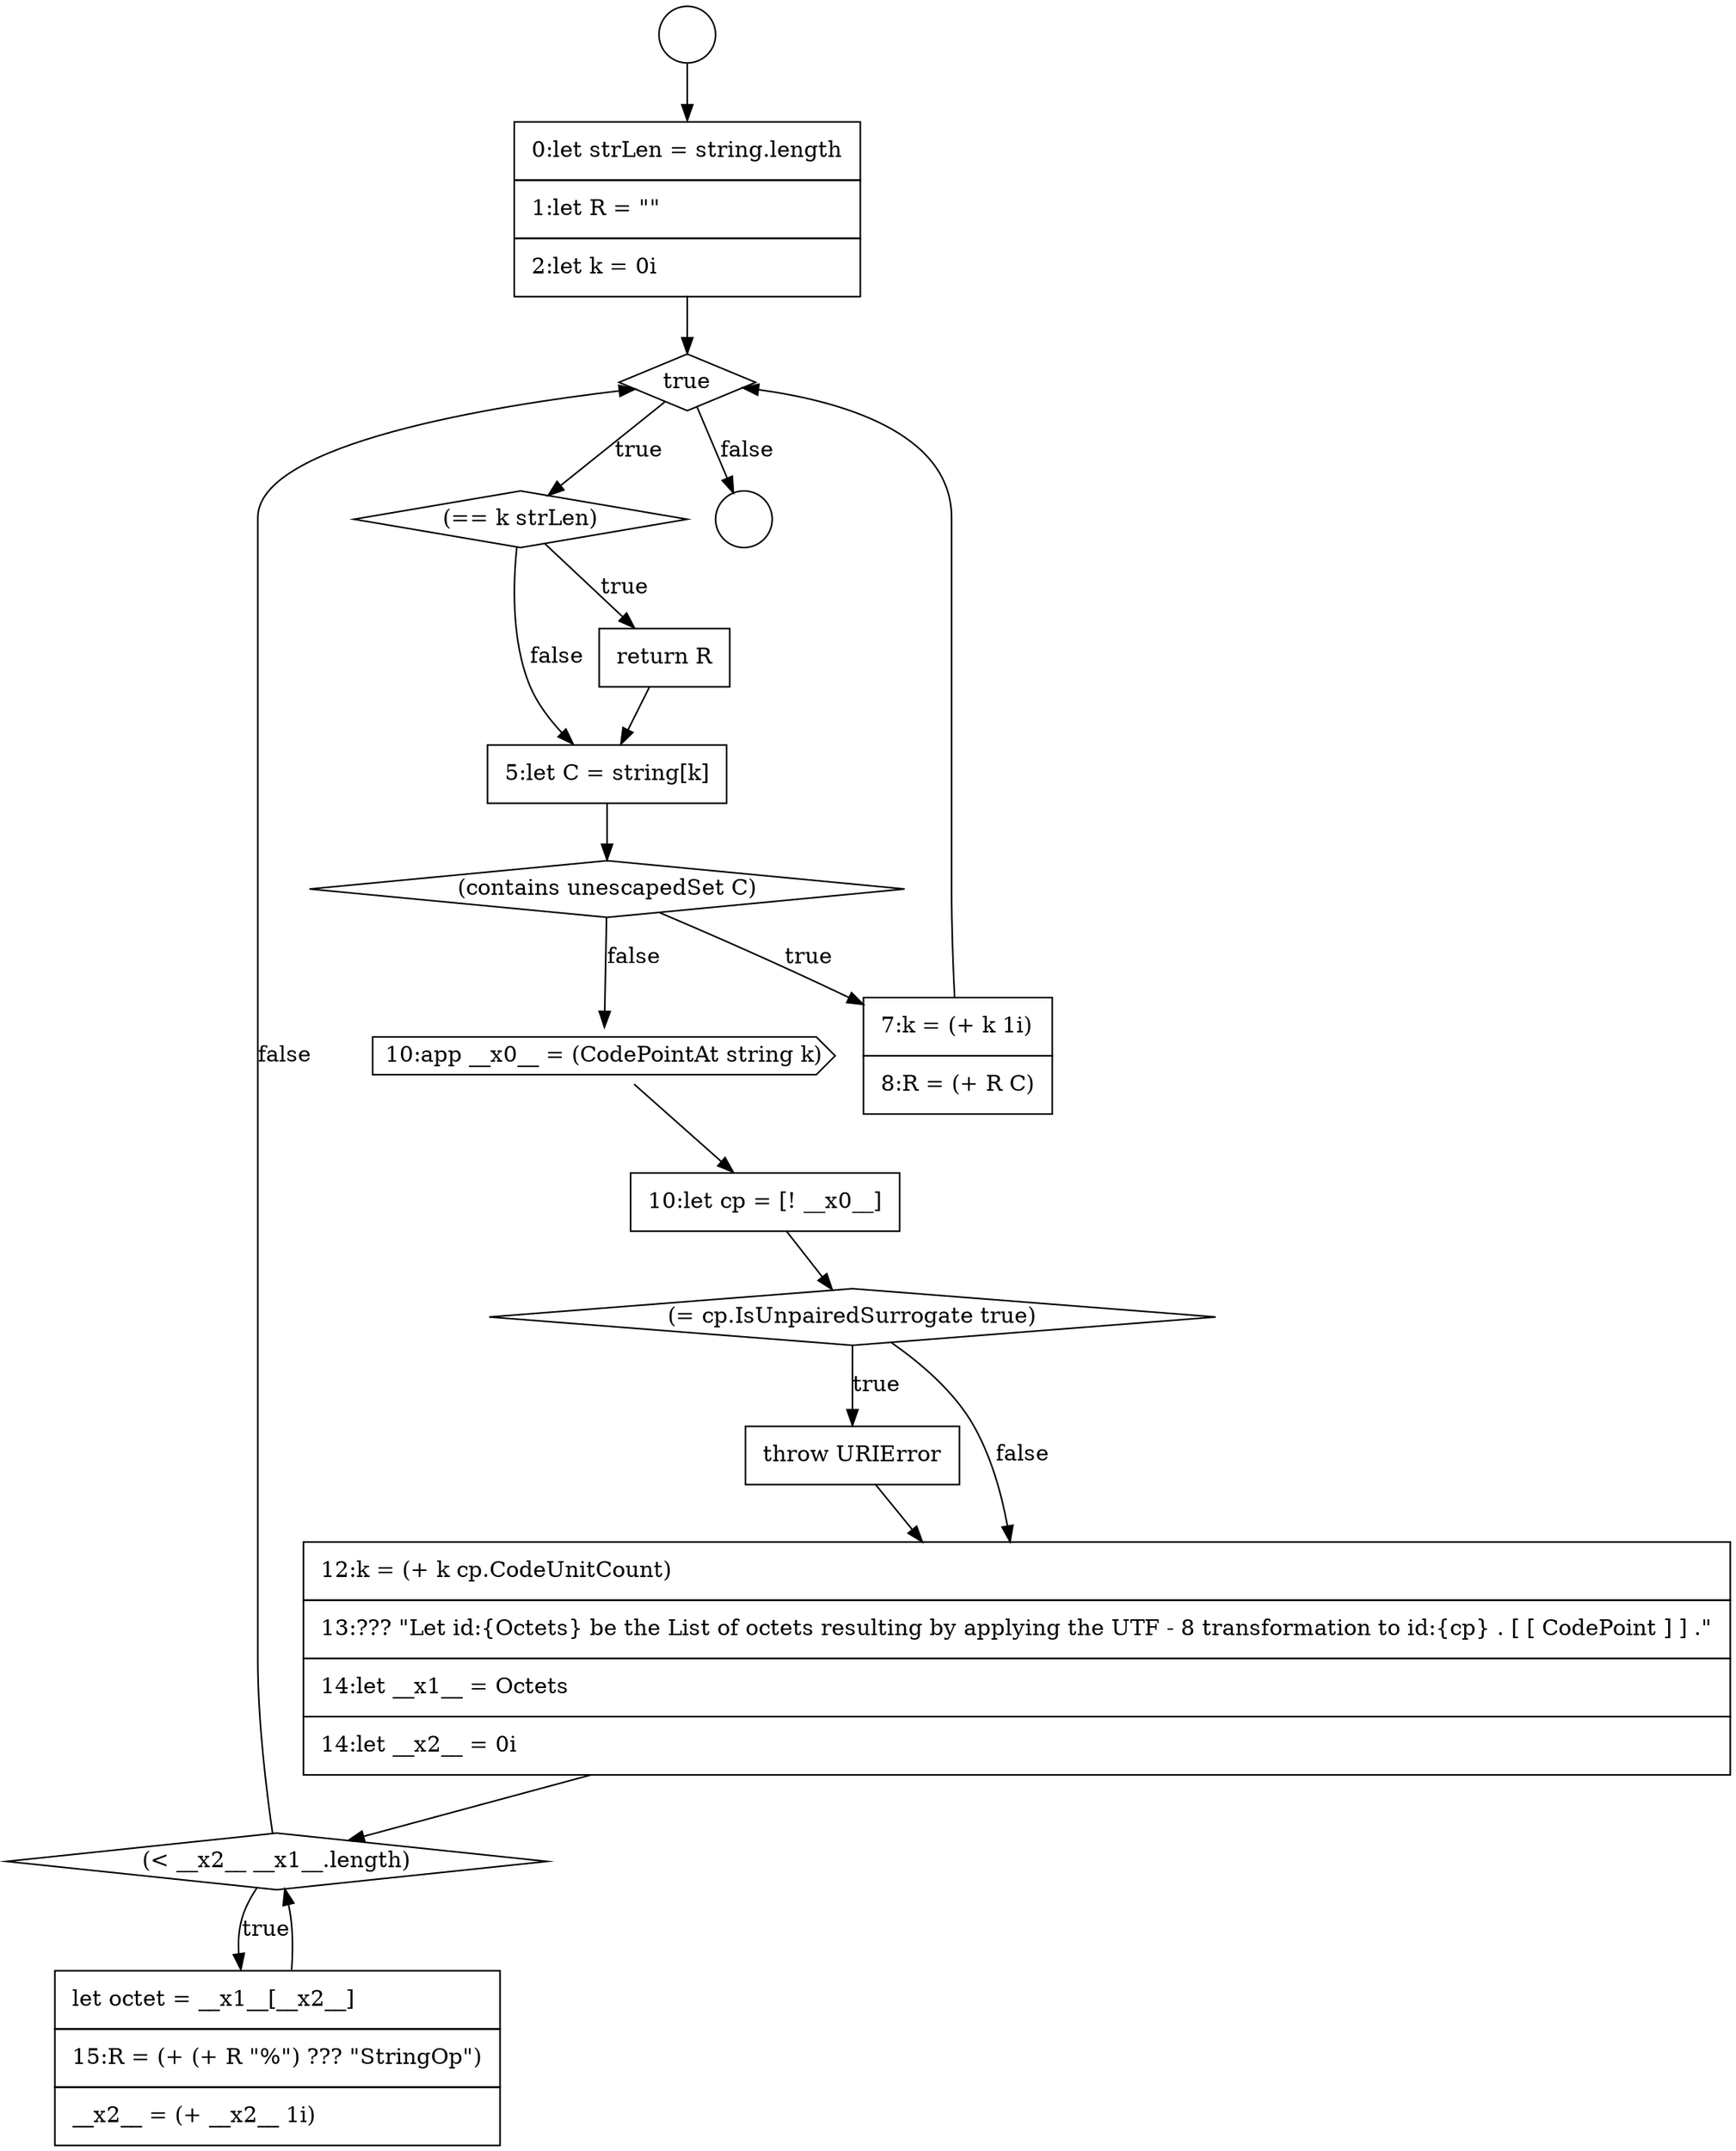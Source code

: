 digraph {
  node11798 [shape=none, margin=0, label=<<font color="black">
    <table border="0" cellborder="1" cellspacing="0" cellpadding="10">
      <tr><td align="left">0:let strLen = string.length</td></tr>
      <tr><td align="left">1:let R = &quot;&quot;</td></tr>
      <tr><td align="left">2:let k = 0i</td></tr>
    </table>
  </font>> color="black" fillcolor="white" style=filled]
  node11802 [shape=none, margin=0, label=<<font color="black">
    <table border="0" cellborder="1" cellspacing="0" cellpadding="10">
      <tr><td align="left">5:let C = string[k]</td></tr>
    </table>
  </font>> color="black" fillcolor="white" style=filled]
  node11806 [shape=none, margin=0, label=<<font color="black">
    <table border="0" cellborder="1" cellspacing="0" cellpadding="10">
      <tr><td align="left">10:let cp = [! __x0__]</td></tr>
    </table>
  </font>> color="black" fillcolor="white" style=filled]
  node11805 [shape=cds, label=<<font color="black">10:app __x0__ = (CodePointAt string k)</font>> color="black" fillcolor="white" style=filled]
  node11796 [shape=circle label=" " color="black" fillcolor="white" style=filled]
  node11808 [shape=none, margin=0, label=<<font color="black">
    <table border="0" cellborder="1" cellspacing="0" cellpadding="10">
      <tr><td align="left">throw URIError</td></tr>
    </table>
  </font>> color="black" fillcolor="white" style=filled]
  node11810 [shape=diamond, label=<<font color="black">(&lt; __x2__ __x1__.length)</font>> color="black" fillcolor="white" style=filled]
  node11800 [shape=diamond, label=<<font color="black">(== k strLen)</font>> color="black" fillcolor="white" style=filled]
  node11807 [shape=diamond, label=<<font color="black">(= cp.IsUnpairedSurrogate true)</font>> color="black" fillcolor="white" style=filled]
  node11811 [shape=none, margin=0, label=<<font color="black">
    <table border="0" cellborder="1" cellspacing="0" cellpadding="10">
      <tr><td align="left">let octet = __x1__[__x2__]</td></tr>
      <tr><td align="left">15:R = (+ (+ R &quot;%&quot;) ??? &quot;StringOp&quot;)</td></tr>
      <tr><td align="left">__x2__ = (+ __x2__ 1i)</td></tr>
    </table>
  </font>> color="black" fillcolor="white" style=filled]
  node11803 [shape=diamond, label=<<font color="black">(contains unescapedSet C)</font>> color="black" fillcolor="white" style=filled]
  node11799 [shape=diamond, label=<<font color="black">true</font>> color="black" fillcolor="white" style=filled]
  node11801 [shape=none, margin=0, label=<<font color="black">
    <table border="0" cellborder="1" cellspacing="0" cellpadding="10">
      <tr><td align="left">return R</td></tr>
    </table>
  </font>> color="black" fillcolor="white" style=filled]
  node11797 [shape=circle label=" " color="black" fillcolor="white" style=filled]
  node11809 [shape=none, margin=0, label=<<font color="black">
    <table border="0" cellborder="1" cellspacing="0" cellpadding="10">
      <tr><td align="left">12:k = (+ k cp.CodeUnitCount)</td></tr>
      <tr><td align="left">13:??? &quot;Let id:{Octets} be the List of octets resulting by applying the UTF - 8 transformation to id:{cp} . [ [ CodePoint ] ] .&quot;</td></tr>
      <tr><td align="left">14:let __x1__ = Octets</td></tr>
      <tr><td align="left">14:let __x2__ = 0i</td></tr>
    </table>
  </font>> color="black" fillcolor="white" style=filled]
  node11804 [shape=none, margin=0, label=<<font color="black">
    <table border="0" cellborder="1" cellspacing="0" cellpadding="10">
      <tr><td align="left">7:k = (+ k 1i)</td></tr>
      <tr><td align="left">8:R = (+ R C)</td></tr>
    </table>
  </font>> color="black" fillcolor="white" style=filled]
  node11807 -> node11808 [label=<<font color="black">true</font>> color="black"]
  node11807 -> node11809 [label=<<font color="black">false</font>> color="black"]
  node11804 -> node11799 [ color="black"]
  node11798 -> node11799 [ color="black"]
  node11810 -> node11811 [label=<<font color="black">true</font>> color="black"]
  node11810 -> node11799 [label=<<font color="black">false</font>> color="black"]
  node11811 -> node11810 [ color="black"]
  node11796 -> node11798 [ color="black"]
  node11808 -> node11809 [ color="black"]
  node11801 -> node11802 [ color="black"]
  node11803 -> node11804 [label=<<font color="black">true</font>> color="black"]
  node11803 -> node11805 [label=<<font color="black">false</font>> color="black"]
  node11809 -> node11810 [ color="black"]
  node11806 -> node11807 [ color="black"]
  node11799 -> node11800 [label=<<font color="black">true</font>> color="black"]
  node11799 -> node11797 [label=<<font color="black">false</font>> color="black"]
  node11800 -> node11801 [label=<<font color="black">true</font>> color="black"]
  node11800 -> node11802 [label=<<font color="black">false</font>> color="black"]
  node11805 -> node11806 [ color="black"]
  node11802 -> node11803 [ color="black"]
}
